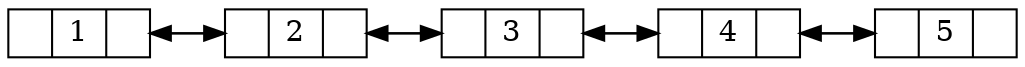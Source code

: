 digraph G {
  rankdir=LR;
  node [shape = record, height = .1]
node0 [label = "{<f1>| 1|<f2>}"];
node1 [label = "{<f1>| 2|<f2>}"];
node2 [label = "{<f1>| 3|<f2>}"];
node3 [label = "{<f1>| 4|<f2>}"];
node4 [label = "{<f1>| 5|<f2>}"];
node0:f2 -> node1:f1;
node1:f1 -> node0:f2;
node1:f2 -> node2:f1;
node2:f1 -> node1:f2;
node2:f2 -> node3:f1;
node3:f1 -> node2:f2;
node3:f2 -> node4:f1;
node4:f1 -> node3:f2;
}